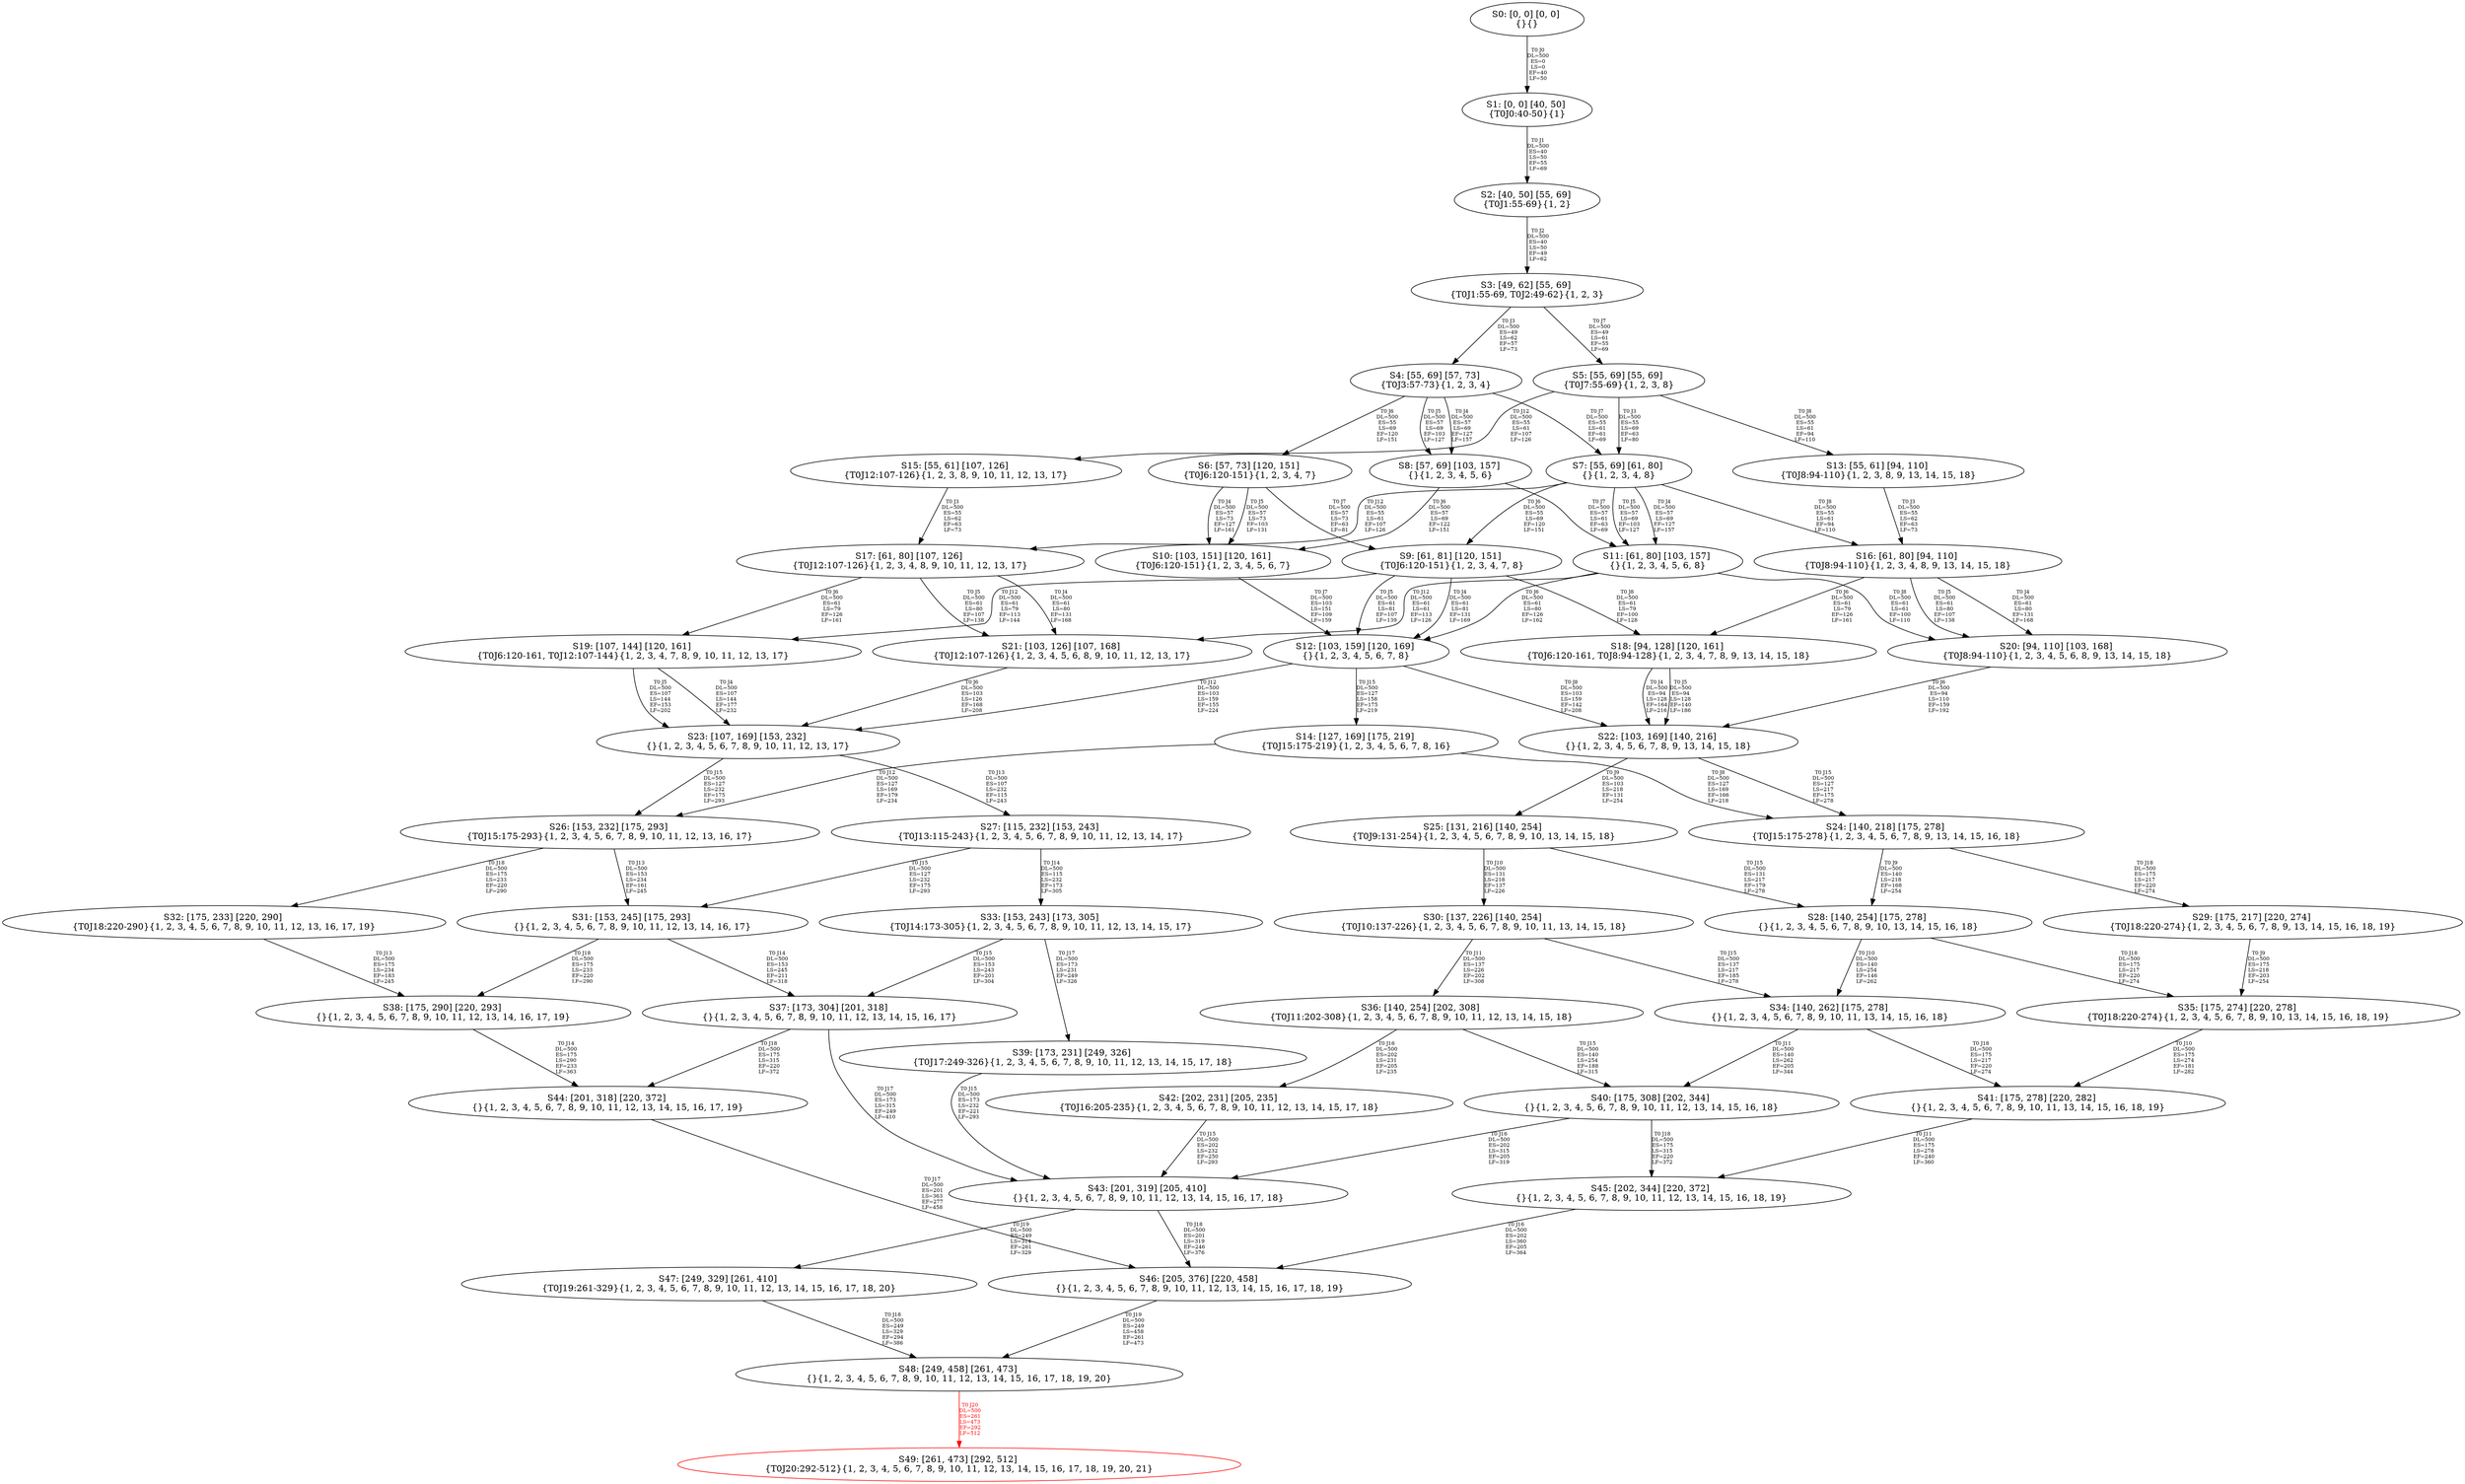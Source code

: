 digraph {
	S0[label="S0: [0, 0] [0, 0] \n{}{}"];
	S1[label="S1: [0, 0] [40, 50] \n{T0J0:40-50}{1}"];
	S2[label="S2: [40, 50] [55, 69] \n{T0J1:55-69}{1, 2}"];
	S3[label="S3: [49, 62] [55, 69] \n{T0J1:55-69, T0J2:49-62}{1, 2, 3}"];
	S4[label="S4: [55, 69] [57, 73] \n{T0J3:57-73}{1, 2, 3, 4}"];
	S5[label="S5: [55, 69] [55, 69] \n{T0J7:55-69}{1, 2, 3, 8}"];
	S6[label="S6: [57, 73] [120, 151] \n{T0J6:120-151}{1, 2, 3, 4, 7}"];
	S7[label="S7: [55, 69] [61, 80] \n{}{1, 2, 3, 4, 8}"];
	S8[label="S8: [57, 69] [103, 157] \n{}{1, 2, 3, 4, 5, 6}"];
	S9[label="S9: [61, 81] [120, 151] \n{T0J6:120-151}{1, 2, 3, 4, 7, 8}"];
	S10[label="S10: [103, 151] [120, 161] \n{T0J6:120-151}{1, 2, 3, 4, 5, 6, 7}"];
	S11[label="S11: [61, 80] [103, 157] \n{}{1, 2, 3, 4, 5, 6, 8}"];
	S12[label="S12: [103, 159] [120, 169] \n{}{1, 2, 3, 4, 5, 6, 7, 8}"];
	S13[label="S13: [55, 61] [94, 110] \n{T0J8:94-110}{1, 2, 3, 8, 9, 13, 14, 15, 18}"];
	S14[label="S14: [127, 169] [175, 219] \n{T0J15:175-219}{1, 2, 3, 4, 5, 6, 7, 8, 16}"];
	S15[label="S15: [55, 61] [107, 126] \n{T0J12:107-126}{1, 2, 3, 8, 9, 10, 11, 12, 13, 17}"];
	S16[label="S16: [61, 80] [94, 110] \n{T0J8:94-110}{1, 2, 3, 4, 8, 9, 13, 14, 15, 18}"];
	S17[label="S17: [61, 80] [107, 126] \n{T0J12:107-126}{1, 2, 3, 4, 8, 9, 10, 11, 12, 13, 17}"];
	S18[label="S18: [94, 128] [120, 161] \n{T0J6:120-161, T0J8:94-128}{1, 2, 3, 4, 7, 8, 9, 13, 14, 15, 18}"];
	S19[label="S19: [107, 144] [120, 161] \n{T0J6:120-161, T0J12:107-144}{1, 2, 3, 4, 7, 8, 9, 10, 11, 12, 13, 17}"];
	S20[label="S20: [94, 110] [103, 168] \n{T0J8:94-110}{1, 2, 3, 4, 5, 6, 8, 9, 13, 14, 15, 18}"];
	S21[label="S21: [103, 126] [107, 168] \n{T0J12:107-126}{1, 2, 3, 4, 5, 6, 8, 9, 10, 11, 12, 13, 17}"];
	S22[label="S22: [103, 169] [140, 216] \n{}{1, 2, 3, 4, 5, 6, 7, 8, 9, 13, 14, 15, 18}"];
	S23[label="S23: [107, 169] [153, 232] \n{}{1, 2, 3, 4, 5, 6, 7, 8, 9, 10, 11, 12, 13, 17}"];
	S24[label="S24: [140, 218] [175, 278] \n{T0J15:175-278}{1, 2, 3, 4, 5, 6, 7, 8, 9, 13, 14, 15, 16, 18}"];
	S25[label="S25: [131, 216] [140, 254] \n{T0J9:131-254}{1, 2, 3, 4, 5, 6, 7, 8, 9, 10, 13, 14, 15, 18}"];
	S26[label="S26: [153, 232] [175, 293] \n{T0J15:175-293}{1, 2, 3, 4, 5, 6, 7, 8, 9, 10, 11, 12, 13, 16, 17}"];
	S27[label="S27: [115, 232] [153, 243] \n{T0J13:115-243}{1, 2, 3, 4, 5, 6, 7, 8, 9, 10, 11, 12, 13, 14, 17}"];
	S28[label="S28: [140, 254] [175, 278] \n{}{1, 2, 3, 4, 5, 6, 7, 8, 9, 10, 13, 14, 15, 16, 18}"];
	S29[label="S29: [175, 217] [220, 274] \n{T0J18:220-274}{1, 2, 3, 4, 5, 6, 7, 8, 9, 13, 14, 15, 16, 18, 19}"];
	S30[label="S30: [137, 226] [140, 254] \n{T0J10:137-226}{1, 2, 3, 4, 5, 6, 7, 8, 9, 10, 11, 13, 14, 15, 18}"];
	S31[label="S31: [153, 245] [175, 293] \n{}{1, 2, 3, 4, 5, 6, 7, 8, 9, 10, 11, 12, 13, 14, 16, 17}"];
	S32[label="S32: [175, 233] [220, 290] \n{T0J18:220-290}{1, 2, 3, 4, 5, 6, 7, 8, 9, 10, 11, 12, 13, 16, 17, 19}"];
	S33[label="S33: [153, 243] [173, 305] \n{T0J14:173-305}{1, 2, 3, 4, 5, 6, 7, 8, 9, 10, 11, 12, 13, 14, 15, 17}"];
	S34[label="S34: [140, 262] [175, 278] \n{}{1, 2, 3, 4, 5, 6, 7, 8, 9, 10, 11, 13, 14, 15, 16, 18}"];
	S35[label="S35: [175, 274] [220, 278] \n{T0J18:220-274}{1, 2, 3, 4, 5, 6, 7, 8, 9, 10, 13, 14, 15, 16, 18, 19}"];
	S36[label="S36: [140, 254] [202, 308] \n{T0J11:202-308}{1, 2, 3, 4, 5, 6, 7, 8, 9, 10, 11, 12, 13, 14, 15, 18}"];
	S37[label="S37: [173, 304] [201, 318] \n{}{1, 2, 3, 4, 5, 6, 7, 8, 9, 10, 11, 12, 13, 14, 15, 16, 17}"];
	S38[label="S38: [175, 290] [220, 293] \n{}{1, 2, 3, 4, 5, 6, 7, 8, 9, 10, 11, 12, 13, 14, 16, 17, 19}"];
	S39[label="S39: [173, 231] [249, 326] \n{T0J17:249-326}{1, 2, 3, 4, 5, 6, 7, 8, 9, 10, 11, 12, 13, 14, 15, 17, 18}"];
	S40[label="S40: [175, 308] [202, 344] \n{}{1, 2, 3, 4, 5, 6, 7, 8, 9, 10, 11, 12, 13, 14, 15, 16, 18}"];
	S41[label="S41: [175, 278] [220, 282] \n{}{1, 2, 3, 4, 5, 6, 7, 8, 9, 10, 11, 13, 14, 15, 16, 18, 19}"];
	S42[label="S42: [202, 231] [205, 235] \n{T0J16:205-235}{1, 2, 3, 4, 5, 6, 7, 8, 9, 10, 11, 12, 13, 14, 15, 17, 18}"];
	S43[label="S43: [201, 319] [205, 410] \n{}{1, 2, 3, 4, 5, 6, 7, 8, 9, 10, 11, 12, 13, 14, 15, 16, 17, 18}"];
	S44[label="S44: [201, 318] [220, 372] \n{}{1, 2, 3, 4, 5, 6, 7, 8, 9, 10, 11, 12, 13, 14, 15, 16, 17, 19}"];
	S45[label="S45: [202, 344] [220, 372] \n{}{1, 2, 3, 4, 5, 6, 7, 8, 9, 10, 11, 12, 13, 14, 15, 16, 18, 19}"];
	S46[label="S46: [205, 376] [220, 458] \n{}{1, 2, 3, 4, 5, 6, 7, 8, 9, 10, 11, 12, 13, 14, 15, 16, 17, 18, 19}"];
	S47[label="S47: [249, 329] [261, 410] \n{T0J19:261-329}{1, 2, 3, 4, 5, 6, 7, 8, 9, 10, 11, 12, 13, 14, 15, 16, 17, 18, 20}"];
	S48[label="S48: [249, 458] [261, 473] \n{}{1, 2, 3, 4, 5, 6, 7, 8, 9, 10, 11, 12, 13, 14, 15, 16, 17, 18, 19, 20}"];
	S49[label="S49: [261, 473] [292, 512] \n{T0J20:292-512}{1, 2, 3, 4, 5, 6, 7, 8, 9, 10, 11, 12, 13, 14, 15, 16, 17, 18, 19, 20, 21}"];
	S0 -> S1[label="T0 J0\nDL=500\nES=0\nLS=0\nEF=40\nLF=50",fontsize=8];
	S1 -> S2[label="T0 J1\nDL=500\nES=40\nLS=50\nEF=55\nLF=69",fontsize=8];
	S2 -> S3[label="T0 J2\nDL=500\nES=40\nLS=50\nEF=49\nLF=62",fontsize=8];
	S3 -> S4[label="T0 J3\nDL=500\nES=49\nLS=62\nEF=57\nLF=73",fontsize=8];
	S3 -> S5[label="T0 J7\nDL=500\nES=49\nLS=61\nEF=55\nLF=69",fontsize=8];
	S4 -> S8[label="T0 J4\nDL=500\nES=57\nLS=69\nEF=127\nLF=157",fontsize=8];
	S4 -> S8[label="T0 J5\nDL=500\nES=57\nLS=69\nEF=103\nLF=127",fontsize=8];
	S4 -> S6[label="T0 J6\nDL=500\nES=55\nLS=69\nEF=120\nLF=151",fontsize=8];
	S4 -> S7[label="T0 J7\nDL=500\nES=55\nLS=61\nEF=61\nLF=69",fontsize=8];
	S5 -> S7[label="T0 J3\nDL=500\nES=55\nLS=69\nEF=63\nLF=80",fontsize=8];
	S5 -> S13[label="T0 J8\nDL=500\nES=55\nLS=61\nEF=94\nLF=110",fontsize=8];
	S5 -> S15[label="T0 J12\nDL=500\nES=55\nLS=61\nEF=107\nLF=126",fontsize=8];
	S6 -> S10[label="T0 J4\nDL=500\nES=57\nLS=73\nEF=127\nLF=161",fontsize=8];
	S6 -> S10[label="T0 J5\nDL=500\nES=57\nLS=73\nEF=103\nLF=131",fontsize=8];
	S6 -> S9[label="T0 J7\nDL=500\nES=57\nLS=73\nEF=63\nLF=81",fontsize=8];
	S7 -> S11[label="T0 J4\nDL=500\nES=57\nLS=69\nEF=127\nLF=157",fontsize=8];
	S7 -> S11[label="T0 J5\nDL=500\nES=57\nLS=69\nEF=103\nLF=127",fontsize=8];
	S7 -> S9[label="T0 J6\nDL=500\nES=55\nLS=69\nEF=120\nLF=151",fontsize=8];
	S7 -> S16[label="T0 J8\nDL=500\nES=55\nLS=61\nEF=94\nLF=110",fontsize=8];
	S7 -> S17[label="T0 J12\nDL=500\nES=55\nLS=61\nEF=107\nLF=126",fontsize=8];
	S8 -> S10[label="T0 J6\nDL=500\nES=57\nLS=69\nEF=122\nLF=151",fontsize=8];
	S8 -> S11[label="T0 J7\nDL=500\nES=57\nLS=61\nEF=63\nLF=69",fontsize=8];
	S9 -> S12[label="T0 J4\nDL=500\nES=61\nLS=81\nEF=131\nLF=169",fontsize=8];
	S9 -> S12[label="T0 J5\nDL=500\nES=61\nLS=81\nEF=107\nLF=139",fontsize=8];
	S9 -> S18[label="T0 J8\nDL=500\nES=61\nLS=79\nEF=100\nLF=128",fontsize=8];
	S9 -> S19[label="T0 J12\nDL=500\nES=61\nLS=79\nEF=113\nLF=144",fontsize=8];
	S10 -> S12[label="T0 J7\nDL=500\nES=103\nLS=151\nEF=109\nLF=159",fontsize=8];
	S11 -> S12[label="T0 J6\nDL=500\nES=61\nLS=80\nEF=126\nLF=162",fontsize=8];
	S11 -> S20[label="T0 J8\nDL=500\nES=61\nLS=61\nEF=100\nLF=110",fontsize=8];
	S11 -> S21[label="T0 J12\nDL=500\nES=61\nLS=61\nEF=113\nLF=126",fontsize=8];
	S12 -> S22[label="T0 J8\nDL=500\nES=103\nLS=159\nEF=142\nLF=208",fontsize=8];
	S12 -> S23[label="T0 J12\nDL=500\nES=103\nLS=159\nEF=155\nLF=224",fontsize=8];
	S12 -> S14[label="T0 J15\nDL=500\nES=127\nLS=158\nEF=175\nLF=219",fontsize=8];
	S13 -> S16[label="T0 J3\nDL=500\nES=55\nLS=62\nEF=63\nLF=73",fontsize=8];
	S14 -> S24[label="T0 J8\nDL=500\nES=127\nLS=169\nEF=166\nLF=218",fontsize=8];
	S14 -> S26[label="T0 J12\nDL=500\nES=127\nLS=169\nEF=179\nLF=234",fontsize=8];
	S15 -> S17[label="T0 J3\nDL=500\nES=55\nLS=62\nEF=63\nLF=73",fontsize=8];
	S16 -> S20[label="T0 J4\nDL=500\nES=61\nLS=80\nEF=131\nLF=168",fontsize=8];
	S16 -> S20[label="T0 J5\nDL=500\nES=61\nLS=80\nEF=107\nLF=138",fontsize=8];
	S16 -> S18[label="T0 J6\nDL=500\nES=61\nLS=79\nEF=126\nLF=161",fontsize=8];
	S17 -> S21[label="T0 J4\nDL=500\nES=61\nLS=80\nEF=131\nLF=168",fontsize=8];
	S17 -> S21[label="T0 J5\nDL=500\nES=61\nLS=80\nEF=107\nLF=138",fontsize=8];
	S17 -> S19[label="T0 J6\nDL=500\nES=61\nLS=79\nEF=126\nLF=161",fontsize=8];
	S18 -> S22[label="T0 J4\nDL=500\nES=94\nLS=128\nEF=164\nLF=216",fontsize=8];
	S18 -> S22[label="T0 J5\nDL=500\nES=94\nLS=128\nEF=140\nLF=186",fontsize=8];
	S19 -> S23[label="T0 J4\nDL=500\nES=107\nLS=144\nEF=177\nLF=232",fontsize=8];
	S19 -> S23[label="T0 J5\nDL=500\nES=107\nLS=144\nEF=153\nLF=202",fontsize=8];
	S20 -> S22[label="T0 J6\nDL=500\nES=94\nLS=110\nEF=159\nLF=192",fontsize=8];
	S21 -> S23[label="T0 J6\nDL=500\nES=103\nLS=126\nEF=168\nLF=208",fontsize=8];
	S22 -> S25[label="T0 J9\nDL=500\nES=103\nLS=218\nEF=131\nLF=254",fontsize=8];
	S22 -> S24[label="T0 J15\nDL=500\nES=127\nLS=217\nEF=175\nLF=278",fontsize=8];
	S23 -> S27[label="T0 J13\nDL=500\nES=107\nLS=232\nEF=115\nLF=243",fontsize=8];
	S23 -> S26[label="T0 J15\nDL=500\nES=127\nLS=232\nEF=175\nLF=293",fontsize=8];
	S24 -> S28[label="T0 J9\nDL=500\nES=140\nLS=218\nEF=168\nLF=254",fontsize=8];
	S24 -> S29[label="T0 J18\nDL=500\nES=175\nLS=217\nEF=220\nLF=274",fontsize=8];
	S25 -> S30[label="T0 J10\nDL=500\nES=131\nLS=218\nEF=137\nLF=226",fontsize=8];
	S25 -> S28[label="T0 J15\nDL=500\nES=131\nLS=217\nEF=179\nLF=278",fontsize=8];
	S26 -> S31[label="T0 J13\nDL=500\nES=153\nLS=234\nEF=161\nLF=245",fontsize=8];
	S26 -> S32[label="T0 J18\nDL=500\nES=175\nLS=233\nEF=220\nLF=290",fontsize=8];
	S27 -> S33[label="T0 J14\nDL=500\nES=115\nLS=232\nEF=173\nLF=305",fontsize=8];
	S27 -> S31[label="T0 J15\nDL=500\nES=127\nLS=232\nEF=175\nLF=293",fontsize=8];
	S28 -> S34[label="T0 J10\nDL=500\nES=140\nLS=254\nEF=146\nLF=262",fontsize=8];
	S28 -> S35[label="T0 J18\nDL=500\nES=175\nLS=217\nEF=220\nLF=274",fontsize=8];
	S29 -> S35[label="T0 J9\nDL=500\nES=175\nLS=218\nEF=203\nLF=254",fontsize=8];
	S30 -> S36[label="T0 J11\nDL=500\nES=137\nLS=226\nEF=202\nLF=308",fontsize=8];
	S30 -> S34[label="T0 J15\nDL=500\nES=137\nLS=217\nEF=185\nLF=278",fontsize=8];
	S31 -> S37[label="T0 J14\nDL=500\nES=153\nLS=245\nEF=211\nLF=318",fontsize=8];
	S31 -> S38[label="T0 J18\nDL=500\nES=175\nLS=233\nEF=220\nLF=290",fontsize=8];
	S32 -> S38[label="T0 J13\nDL=500\nES=175\nLS=234\nEF=183\nLF=245",fontsize=8];
	S33 -> S37[label="T0 J15\nDL=500\nES=153\nLS=243\nEF=201\nLF=304",fontsize=8];
	S33 -> S39[label="T0 J17\nDL=500\nES=173\nLS=231\nEF=249\nLF=326",fontsize=8];
	S34 -> S40[label="T0 J11\nDL=500\nES=140\nLS=262\nEF=205\nLF=344",fontsize=8];
	S34 -> S41[label="T0 J18\nDL=500\nES=175\nLS=217\nEF=220\nLF=274",fontsize=8];
	S35 -> S41[label="T0 J10\nDL=500\nES=175\nLS=274\nEF=181\nLF=282",fontsize=8];
	S36 -> S40[label="T0 J15\nDL=500\nES=140\nLS=254\nEF=188\nLF=315",fontsize=8];
	S36 -> S42[label="T0 J16\nDL=500\nES=202\nLS=231\nEF=205\nLF=235",fontsize=8];
	S37 -> S43[label="T0 J17\nDL=500\nES=173\nLS=315\nEF=249\nLF=410",fontsize=8];
	S37 -> S44[label="T0 J18\nDL=500\nES=175\nLS=315\nEF=220\nLF=372",fontsize=8];
	S38 -> S44[label="T0 J14\nDL=500\nES=175\nLS=290\nEF=233\nLF=363",fontsize=8];
	S39 -> S43[label="T0 J15\nDL=500\nES=173\nLS=232\nEF=221\nLF=293",fontsize=8];
	S40 -> S43[label="T0 J16\nDL=500\nES=202\nLS=315\nEF=205\nLF=319",fontsize=8];
	S40 -> S45[label="T0 J18\nDL=500\nES=175\nLS=315\nEF=220\nLF=372",fontsize=8];
	S41 -> S45[label="T0 J11\nDL=500\nES=175\nLS=278\nEF=240\nLF=360",fontsize=8];
	S42 -> S43[label="T0 J15\nDL=500\nES=202\nLS=232\nEF=250\nLF=293",fontsize=8];
	S43 -> S46[label="T0 J18\nDL=500\nES=201\nLS=319\nEF=246\nLF=376",fontsize=8];
	S43 -> S47[label="T0 J19\nDL=500\nES=249\nLS=314\nEF=261\nLF=329",fontsize=8];
	S44 -> S46[label="T0 J17\nDL=500\nES=201\nLS=363\nEF=277\nLF=458",fontsize=8];
	S45 -> S46[label="T0 J16\nDL=500\nES=202\nLS=360\nEF=205\nLF=364",fontsize=8];
	S46 -> S48[label="T0 J19\nDL=500\nES=249\nLS=458\nEF=261\nLF=473",fontsize=8];
	S47 -> S48[label="T0 J18\nDL=500\nES=249\nLS=329\nEF=294\nLF=386",fontsize=8];
	S48 -> S49[label="T0 J20\nDL=500\nES=261\nLS=473\nEF=292\nLF=512",color=Red,fontcolor=Red,fontsize=8];
S49[color=Red];
}
